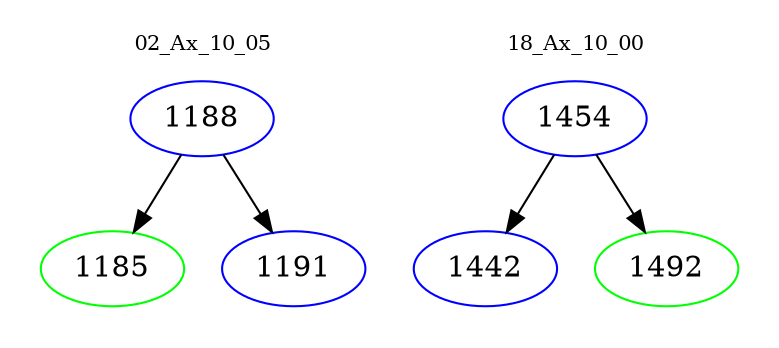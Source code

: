 digraph{
subgraph cluster_0 {
color = white
label = "02_Ax_10_05";
fontsize=10;
T0_1188 [label="1188", color="blue"]
T0_1188 -> T0_1185 [color="black"]
T0_1185 [label="1185", color="green"]
T0_1188 -> T0_1191 [color="black"]
T0_1191 [label="1191", color="blue"]
}
subgraph cluster_1 {
color = white
label = "18_Ax_10_00";
fontsize=10;
T1_1454 [label="1454", color="blue"]
T1_1454 -> T1_1442 [color="black"]
T1_1442 [label="1442", color="blue"]
T1_1454 -> T1_1492 [color="black"]
T1_1492 [label="1492", color="green"]
}
}
